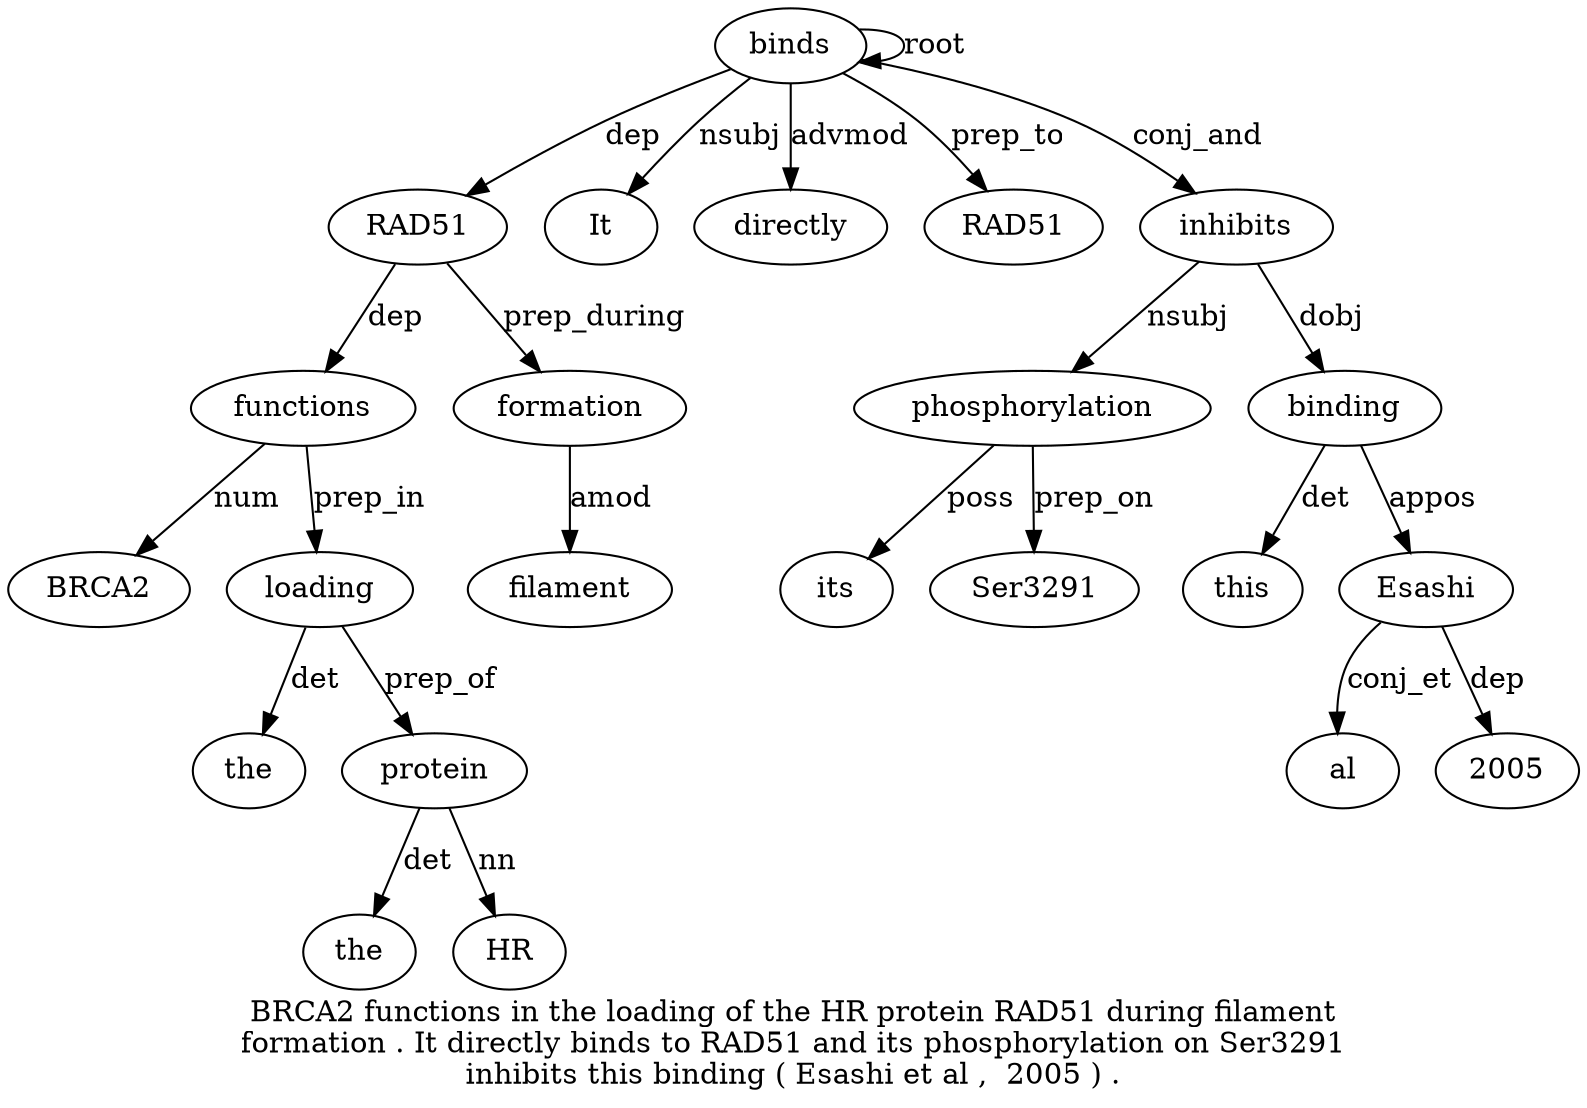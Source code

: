 digraph "BRCA2 functions in the loading of the HR protein RAD51 during filament formation . It directly binds to RAD51 and its phosphorylation on Ser3291 inhibits this binding ( Esashi et al ,  2005 ) ." {
label="BRCA2 functions in the loading of the HR protein RAD51 during filament
formation . It directly binds to RAD51 and its phosphorylation on Ser3291
inhibits this binding ( Esashi et al ,  2005 ) .";
functions2 [style=filled, fillcolor=white, label=functions];
BRCA21 [style=filled, fillcolor=white, label=BRCA2];
functions2 -> BRCA21  [label=num];
RAD5110 [style=filled, fillcolor=white, label=RAD51];
RAD5110 -> functions2  [label=dep];
loading5 [style=filled, fillcolor=white, label=loading];
the4 [style=filled, fillcolor=white, label=the];
loading5 -> the4  [label=det];
functions2 -> loading5  [label=prep_in];
protein9 [style=filled, fillcolor=white, label=protein];
the7 [style=filled, fillcolor=white, label=the];
protein9 -> the7  [label=det];
HR8 [style=filled, fillcolor=white, label=HR];
protein9 -> HR8  [label=nn];
loading5 -> protein9  [label=prep_of];
binds17 [style=filled, fillcolor=white, label=binds];
binds17 -> RAD5110  [label=dep];
formation13 [style=filled, fillcolor=white, label=formation];
filament12 [style=filled, fillcolor=white, label=filament];
formation13 -> filament12  [label=amod];
RAD5110 -> formation13  [label=prep_during];
It15 [style=filled, fillcolor=white, label=It];
binds17 -> It15  [label=nsubj];
directly16 [style=filled, fillcolor=white, label=directly];
binds17 -> directly16  [label=advmod];
binds17 -> binds17  [label=root];
RAD5119 [style=filled, fillcolor=white, label=RAD51];
binds17 -> RAD5119  [label=prep_to];
phosphorylation22 [style=filled, fillcolor=white, label=phosphorylation];
its21 [style=filled, fillcolor=white, label=its];
phosphorylation22 -> its21  [label=poss];
inhibits25 [style=filled, fillcolor=white, label=inhibits];
inhibits25 -> phosphorylation22  [label=nsubj];
Ser329124 [style=filled, fillcolor=white, label=Ser3291];
phosphorylation22 -> Ser329124  [label=prep_on];
binds17 -> inhibits25  [label=conj_and];
binding27 [style=filled, fillcolor=white, label=binding];
this26 [style=filled, fillcolor=white, label=this];
binding27 -> this26  [label=det];
inhibits25 -> binding27  [label=dobj];
Esashi29 [style=filled, fillcolor=white, label=Esashi];
binding27 -> Esashi29  [label=appos];
al31 [style=filled, fillcolor=white, label=al];
Esashi29 -> al31  [label=conj_et];
200533 [style=filled, fillcolor=white, label=2005];
Esashi29 -> 200533  [label=dep];
}
